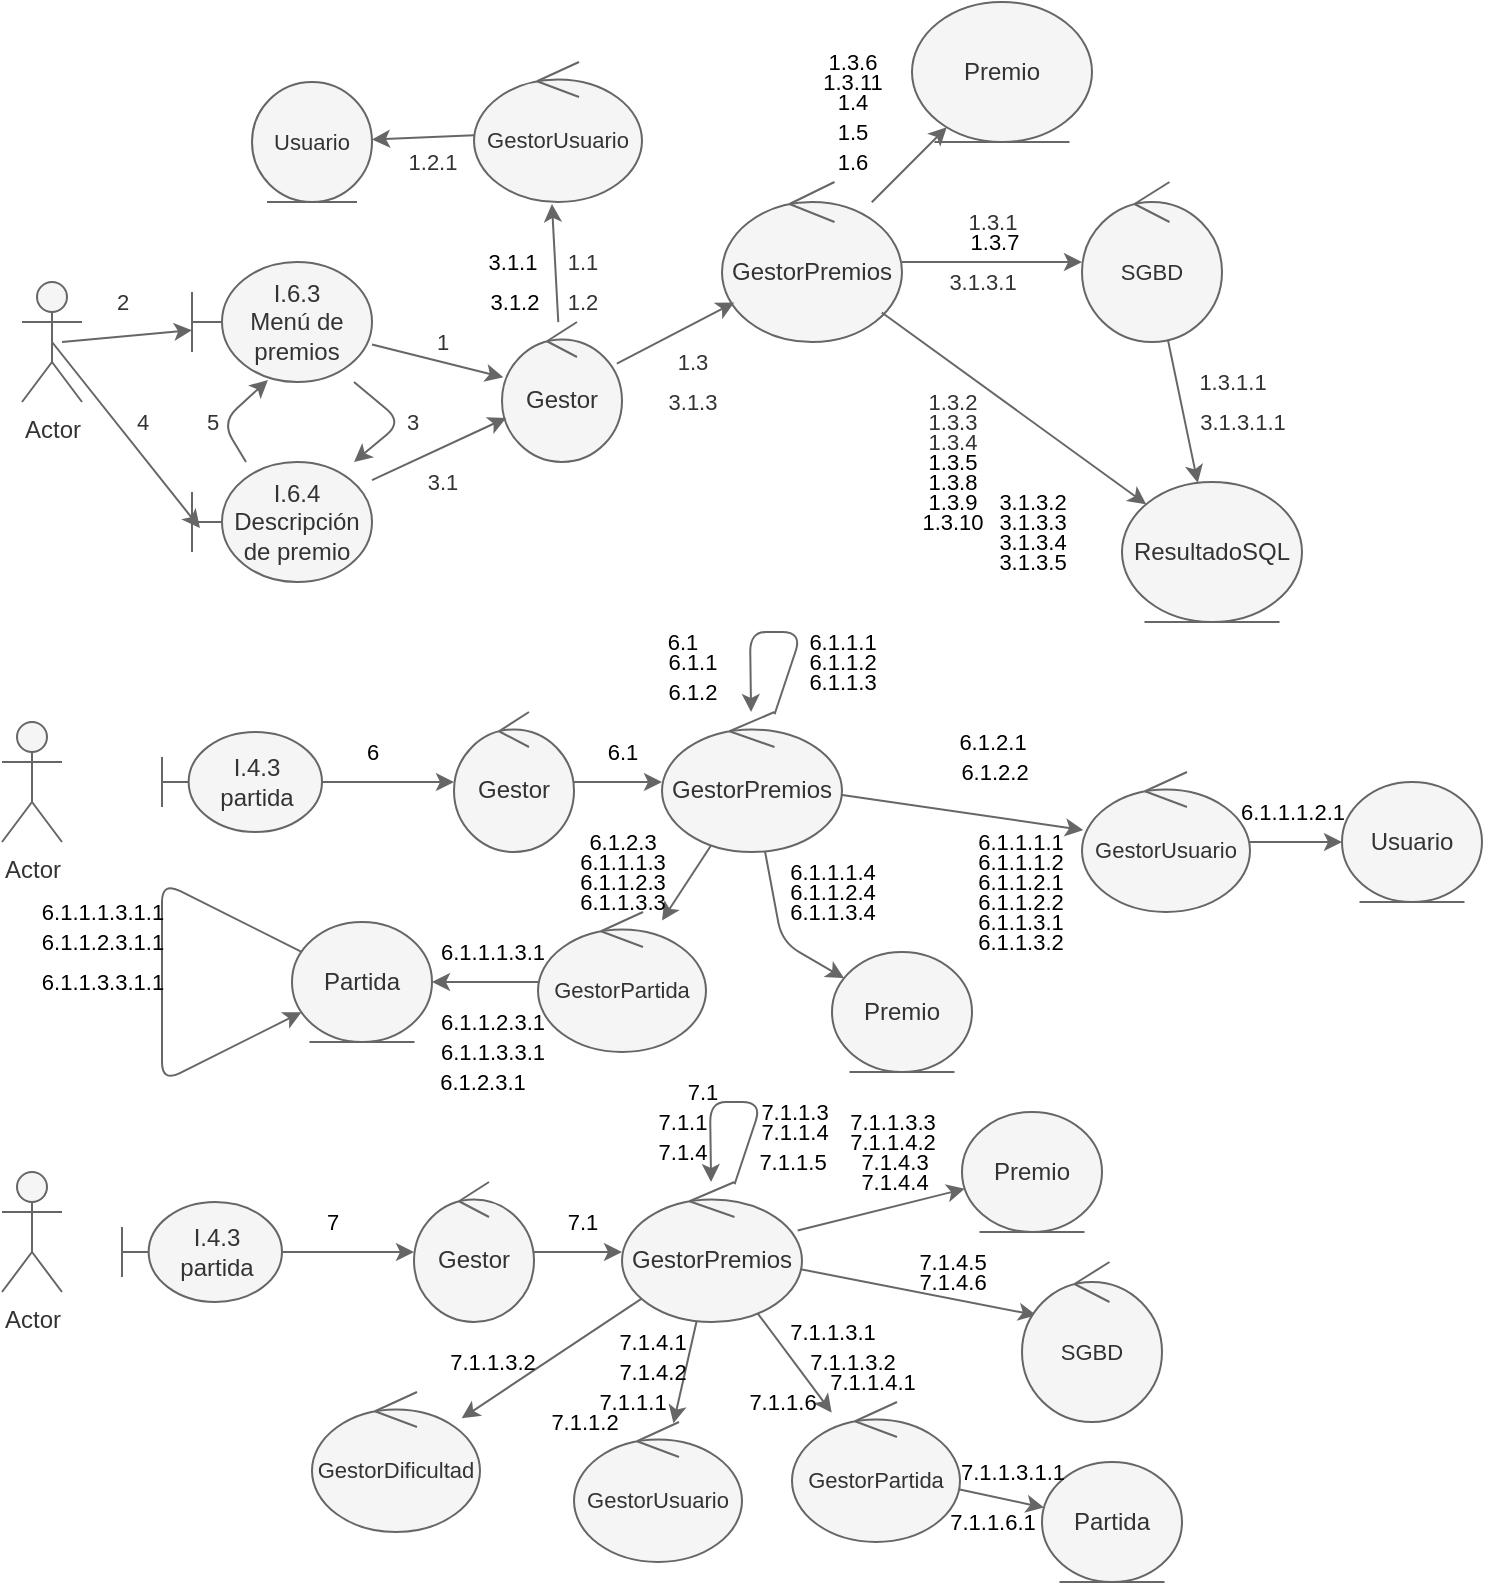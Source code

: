 <mxfile>
    <diagram id="s98oAX3t3QnvA7-sH4KN" name="Page-1">
        <mxGraphModel dx="414" dy="824" grid="1" gridSize="10" guides="1" tooltips="1" connect="1" arrows="1" fold="1" page="1" pageScale="1" pageWidth="850" pageHeight="1100" background="#FFFFFF" math="0" shadow="0">
            <root>
                <mxCell id="0"/>
                <mxCell id="1" parent="0"/>
                <mxCell id="4" value="I.6.3&lt;br&gt;Menú de premios" style="shape=umlBoundary;whiteSpace=wrap;html=1;fillColor=#f5f5f5;fontColor=#333333;strokeColor=#666666;" parent="1" vertex="1">
                    <mxGeometry x="125" y="150" width="90" height="60" as="geometry"/>
                </mxCell>
                <mxCell id="5" value="I.6.4&lt;br&gt;Descripción de premio" style="shape=umlBoundary;whiteSpace=wrap;html=1;fillColor=#f5f5f5;fontColor=#333333;strokeColor=#666666;" parent="1" vertex="1">
                    <mxGeometry x="125" y="250" width="90" height="60" as="geometry"/>
                </mxCell>
                <mxCell id="6" value="Gestor" style="ellipse;shape=umlControl;whiteSpace=wrap;html=1;fillColor=#f5f5f5;fontColor=#333333;strokeColor=#666666;" parent="1" vertex="1">
                    <mxGeometry x="280" y="180" width="60" height="70" as="geometry"/>
                </mxCell>
                <mxCell id="7" value="ResultadoSQL" style="ellipse;shape=umlEntity;whiteSpace=wrap;html=1;fillColor=#f5f5f5;fontColor=#333333;strokeColor=#666666;" parent="1" vertex="1">
                    <mxGeometry x="590" y="260" width="90" height="70" as="geometry"/>
                </mxCell>
                <mxCell id="8" value="GestorPremios" style="ellipse;shape=umlControl;whiteSpace=wrap;html=1;fillColor=#f5f5f5;fontColor=#333333;strokeColor=#666666;" parent="1" vertex="1">
                    <mxGeometry x="390" y="110" width="90" height="80" as="geometry"/>
                </mxCell>
                <mxCell id="9" value="" style="endArrow=classic;html=1;fillColor=#f5f5f5;strokeColor=#666666;" parent="1" source="4" target="6" edge="1">
                    <mxGeometry width="50" height="50" relative="1" as="geometry">
                        <mxPoint x="170" y="320" as="sourcePoint"/>
                        <mxPoint x="220" y="270" as="targetPoint"/>
                    </mxGeometry>
                </mxCell>
                <mxCell id="10" value="" style="endArrow=classic;html=1;rounded=1;labelBackgroundColor=default;fontFamily=Helvetica;fontSize=11;fontColor=default;strokeColor=#666666;fillColor=#f5f5f5;shape=connector;" parent="1" source="6" target="8" edge="1">
                    <mxGeometry width="50" height="50" relative="1" as="geometry">
                        <mxPoint x="350" y="320" as="sourcePoint"/>
                        <mxPoint x="400" y="270" as="targetPoint"/>
                    </mxGeometry>
                </mxCell>
                <mxCell id="11" value="SGBD" style="ellipse;shape=umlControl;whiteSpace=wrap;html=1;fontFamily=Helvetica;fontSize=11;fontColor=#333333;fillColor=#f5f5f5;strokeColor=#666666;" parent="1" vertex="1">
                    <mxGeometry x="570" y="110" width="70" height="80" as="geometry"/>
                </mxCell>
                <mxCell id="12" value="" style="endArrow=classic;html=1;rounded=1;labelBackgroundColor=default;fontFamily=Helvetica;fontSize=11;fontColor=#333333;strokeColor=#666666;fillColor=#f5f5f5;shape=connector;" parent="1" source="8" target="11" edge="1">
                    <mxGeometry width="50" height="50" relative="1" as="geometry">
                        <mxPoint x="480" y="300" as="sourcePoint"/>
                        <mxPoint x="530" y="250" as="targetPoint"/>
                    </mxGeometry>
                </mxCell>
                <mxCell id="13" value="" style="endArrow=classic;html=1;rounded=1;labelBackgroundColor=default;fontFamily=Helvetica;fontSize=11;fontColor=#333333;strokeColor=#666666;fillColor=#f5f5f5;shape=connector;" parent="1" source="11" target="7" edge="1">
                    <mxGeometry width="50" height="50" relative="1" as="geometry">
                        <mxPoint x="480" y="300" as="sourcePoint"/>
                        <mxPoint x="530" y="250" as="targetPoint"/>
                    </mxGeometry>
                </mxCell>
                <mxCell id="14" value="" style="endArrow=classic;html=1;rounded=1;labelBackgroundColor=default;fontFamily=Helvetica;fontSize=11;fontColor=#333333;strokeColor=#666666;fillColor=#f5f5f5;shape=connector;" parent="1" source="8" target="7" edge="1">
                    <mxGeometry width="50" height="50" relative="1" as="geometry">
                        <mxPoint x="480" y="300" as="sourcePoint"/>
                        <mxPoint x="530" y="250" as="targetPoint"/>
                    </mxGeometry>
                </mxCell>
                <mxCell id="15" value="" style="endArrow=classic;html=1;rounded=1;labelBackgroundColor=default;fontFamily=Helvetica;fontSize=11;fontColor=#333333;strokeColor=#666666;fillColor=#f5f5f5;shape=connector;" parent="1" source="4" target="5" edge="1">
                    <mxGeometry width="50" height="50" relative="1" as="geometry">
                        <mxPoint x="260" y="310" as="sourcePoint"/>
                        <mxPoint x="310" y="260" as="targetPoint"/>
                        <Array as="points">
                            <mxPoint x="230" y="230"/>
                        </Array>
                    </mxGeometry>
                </mxCell>
                <mxCell id="16" value="" style="endArrow=classic;html=1;rounded=1;labelBackgroundColor=default;fontFamily=Helvetica;fontSize=11;fontColor=#333333;strokeColor=#666666;fillColor=#f5f5f5;shape=connector;" parent="1" source="5" target="6" edge="1">
                    <mxGeometry width="50" height="50" relative="1" as="geometry">
                        <mxPoint x="240" y="360" as="sourcePoint"/>
                        <mxPoint x="290" y="310" as="targetPoint"/>
                    </mxGeometry>
                </mxCell>
                <mxCell id="17" value="" style="endArrow=classic;html=1;rounded=1;labelBackgroundColor=default;fontFamily=Helvetica;fontSize=11;fontColor=#333333;strokeColor=#666666;fillColor=#f5f5f5;shape=connector;" parent="1" target="4" edge="1">
                    <mxGeometry width="50" height="50" relative="1" as="geometry">
                        <mxPoint x="60" y="190" as="sourcePoint"/>
                        <mxPoint x="260" y="370" as="targetPoint"/>
                    </mxGeometry>
                </mxCell>
                <mxCell id="18" value="" style="endArrow=classic;html=1;rounded=1;labelBackgroundColor=default;fontFamily=Helvetica;fontSize=11;fontColor=#333333;strokeColor=#666666;fillColor=#f5f5f5;shape=connector;exitX=0.5;exitY=0.5;exitDx=0;exitDy=0;exitPerimeter=0;entryX=0.044;entryY=0.55;entryDx=0;entryDy=0;entryPerimeter=0;" parent="1" target="5" edge="1">
                    <mxGeometry width="50" height="50" relative="1" as="geometry">
                        <mxPoint x="55" y="190" as="sourcePoint"/>
                        <mxPoint x="220" y="400" as="targetPoint"/>
                    </mxGeometry>
                </mxCell>
                <mxCell id="19" value="" style="endArrow=classic;html=1;rounded=1;labelBackgroundColor=default;fontFamily=Helvetica;fontSize=11;fontColor=#333333;strokeColor=#666666;fillColor=#f5f5f5;shape=connector;entryX=0.422;entryY=0.983;entryDx=0;entryDy=0;entryPerimeter=0;" parent="1" source="5" target="4" edge="1">
                    <mxGeometry width="50" height="50" relative="1" as="geometry">
                        <mxPoint x="170" y="450" as="sourcePoint"/>
                        <mxPoint x="220" y="400" as="targetPoint"/>
                        <Array as="points">
                            <mxPoint x="140" y="230"/>
                        </Array>
                    </mxGeometry>
                </mxCell>
                <mxCell id="20" value="1" style="text;html=1;align=center;verticalAlign=middle;resizable=0;points=[];autosize=1;strokeColor=none;fillColor=none;fontSize=11;fontFamily=Helvetica;fontColor=#333333;" parent="1" vertex="1">
                    <mxGeometry x="240" y="180" width="20" height="20" as="geometry"/>
                </mxCell>
                <mxCell id="21" value="2" style="text;html=1;align=center;verticalAlign=middle;resizable=0;points=[];autosize=1;strokeColor=none;fillColor=none;fontSize=11;fontFamily=Helvetica;fontColor=#333333;" parent="1" vertex="1">
                    <mxGeometry x="80" y="160" width="20" height="20" as="geometry"/>
                </mxCell>
                <mxCell id="23" value="3" style="text;html=1;align=center;verticalAlign=middle;resizable=0;points=[];autosize=1;strokeColor=none;fillColor=none;fontSize=11;fontFamily=Helvetica;fontColor=#333333;" parent="1" vertex="1">
                    <mxGeometry x="225" y="220" width="20" height="20" as="geometry"/>
                </mxCell>
                <mxCell id="24" value="4" style="text;html=1;align=center;verticalAlign=middle;resizable=0;points=[];autosize=1;strokeColor=none;fillColor=none;fontSize=11;fontFamily=Helvetica;fontColor=#333333;" parent="1" vertex="1">
                    <mxGeometry x="90" y="220" width="20" height="20" as="geometry"/>
                </mxCell>
                <mxCell id="25" value="5" style="text;html=1;align=center;verticalAlign=middle;resizable=0;points=[];autosize=1;strokeColor=none;fillColor=none;fontSize=11;fontFamily=Helvetica;fontColor=#333333;" parent="1" vertex="1">
                    <mxGeometry x="125" y="220" width="20" height="20" as="geometry"/>
                </mxCell>
                <mxCell id="26" value="3.1" style="text;html=1;align=center;verticalAlign=middle;resizable=0;points=[];autosize=1;strokeColor=none;fillColor=none;fontSize=11;fontFamily=Helvetica;fontColor=#333333;" parent="1" vertex="1">
                    <mxGeometry x="235" y="250" width="30" height="20" as="geometry"/>
                </mxCell>
                <mxCell id="29" value="1.3" style="text;html=1;align=center;verticalAlign=middle;resizable=0;points=[];autosize=1;strokeColor=none;fillColor=none;fontSize=11;fontFamily=Helvetica;fontColor=#333333;" parent="1" vertex="1">
                    <mxGeometry x="360" y="190" width="30" height="20" as="geometry"/>
                </mxCell>
                <mxCell id="30" value="1.3.1" style="text;html=1;align=center;verticalAlign=middle;resizable=0;points=[];autosize=1;strokeColor=none;fillColor=none;fontSize=11;fontFamily=Helvetica;fontColor=#333333;" parent="1" vertex="1">
                    <mxGeometry x="505" y="120" width="40" height="20" as="geometry"/>
                </mxCell>
                <mxCell id="31" value="GestorUsuario" style="ellipse;shape=umlControl;whiteSpace=wrap;html=1;fontFamily=Helvetica;fontSize=11;fontColor=#333333;strokeColor=#666666;fillColor=#f5f5f5;" parent="1" vertex="1">
                    <mxGeometry x="266" y="50" width="84" height="70" as="geometry"/>
                </mxCell>
                <mxCell id="32" value="" style="endArrow=classic;html=1;rounded=1;labelBackgroundColor=default;fontFamily=Helvetica;fontSize=11;fontColor=#333333;strokeColor=#666666;fillColor=#f5f5f5;shape=connector;entryX=0.464;entryY=1.014;entryDx=0;entryDy=0;entryPerimeter=0;" parent="1" source="6" target="31" edge="1">
                    <mxGeometry width="50" height="50" relative="1" as="geometry">
                        <mxPoint x="210" y="410" as="sourcePoint"/>
                        <mxPoint x="260" y="360" as="targetPoint"/>
                    </mxGeometry>
                </mxCell>
                <mxCell id="33" value="1.1" style="text;html=1;align=center;verticalAlign=middle;resizable=0;points=[];autosize=1;strokeColor=none;fillColor=none;fontSize=11;fontFamily=Helvetica;fontColor=#333333;" parent="1" vertex="1">
                    <mxGeometry x="305" y="140" width="30" height="20" as="geometry"/>
                </mxCell>
                <mxCell id="34" value="Usuario" style="ellipse;shape=umlEntity;whiteSpace=wrap;html=1;fontFamily=Helvetica;fontSize=11;fontColor=#333333;strokeColor=#666666;fillColor=#f5f5f5;" parent="1" vertex="1">
                    <mxGeometry x="155" y="60" width="60" height="60" as="geometry"/>
                </mxCell>
                <mxCell id="35" value="" style="endArrow=classic;html=1;rounded=1;labelBackgroundColor=default;fontFamily=Helvetica;fontSize=11;fontColor=#333333;strokeColor=#666666;fillColor=#f5f5f5;shape=connector;" parent="1" source="31" target="34" edge="1">
                    <mxGeometry width="50" height="50" relative="1" as="geometry">
                        <mxPoint x="300" y="410" as="sourcePoint"/>
                        <mxPoint x="350" y="360" as="targetPoint"/>
                    </mxGeometry>
                </mxCell>
                <mxCell id="36" value="1.2.1" style="text;html=1;align=center;verticalAlign=middle;resizable=0;points=[];autosize=1;strokeColor=none;fillColor=none;fontSize=11;fontFamily=Helvetica;fontColor=#333333;" parent="1" vertex="1">
                    <mxGeometry x="225" y="90" width="40" height="20" as="geometry"/>
                </mxCell>
                <mxCell id="38" value="1.3.1.1" style="text;html=1;align=center;verticalAlign=middle;resizable=0;points=[];autosize=1;strokeColor=none;fillColor=none;fontSize=11;fontFamily=Helvetica;fontColor=#333333;" parent="1" vertex="1">
                    <mxGeometry x="620" y="200" width="50" height="20" as="geometry"/>
                </mxCell>
                <mxCell id="40" value="1.2" style="text;html=1;align=center;verticalAlign=middle;resizable=0;points=[];autosize=1;strokeColor=none;fillColor=none;fontSize=11;fontFamily=Helvetica;fontColor=#333333;" parent="1" vertex="1">
                    <mxGeometry x="305" y="160" width="30" height="20" as="geometry"/>
                </mxCell>
                <mxCell id="42" value="1.3.2" style="text;html=1;align=center;verticalAlign=middle;resizable=0;points=[];autosize=1;strokeColor=none;fillColor=none;fontSize=11;fontFamily=Helvetica;fontColor=#333333;" parent="1" vertex="1">
                    <mxGeometry x="485" y="210" width="40" height="20" as="geometry"/>
                </mxCell>
                <mxCell id="43" value="1.3.3" style="text;html=1;align=center;verticalAlign=middle;resizable=0;points=[];autosize=1;strokeColor=none;fillColor=none;fontSize=11;fontFamily=Helvetica;fontColor=#333333;" parent="1" vertex="1">
                    <mxGeometry x="485" y="220" width="40" height="20" as="geometry"/>
                </mxCell>
                <mxCell id="44" value="1.3.4" style="text;html=1;align=center;verticalAlign=middle;resizable=0;points=[];autosize=1;strokeColor=none;fillColor=none;fontSize=11;fontFamily=Helvetica;fontColor=#333333;" parent="1" vertex="1">
                    <mxGeometry x="485" y="230" width="40" height="20" as="geometry"/>
                </mxCell>
                <mxCell id="46" value="3.1.3" style="text;html=1;align=center;verticalAlign=middle;resizable=0;points=[];autosize=1;strokeColor=none;fillColor=none;fontSize=11;fontFamily=Helvetica;fontColor=#333333;" parent="1" vertex="1">
                    <mxGeometry x="355" y="210" width="40" height="20" as="geometry"/>
                </mxCell>
                <mxCell id="48" value="3.1.3.1" style="text;html=1;align=center;verticalAlign=middle;resizable=0;points=[];autosize=1;strokeColor=none;fillColor=none;fontSize=11;fontFamily=Helvetica;fontColor=#333333;" parent="1" vertex="1">
                    <mxGeometry x="495" y="150" width="50" height="20" as="geometry"/>
                </mxCell>
                <mxCell id="49" value="3.1.3.1.1" style="text;html=1;align=center;verticalAlign=middle;resizable=0;points=[];autosize=1;strokeColor=none;fillColor=none;fontSize=11;fontFamily=Helvetica;fontColor=#333333;" parent="1" vertex="1">
                    <mxGeometry x="620" y="220" width="60" height="20" as="geometry"/>
                </mxCell>
                <mxCell id="50" value="3.1.1" style="text;html=1;align=center;verticalAlign=middle;resizable=0;points=[];autosize=1;fontColor=#000000;fontSize=11;" parent="1" vertex="1">
                    <mxGeometry x="265" y="140" width="40" height="20" as="geometry"/>
                </mxCell>
                <mxCell id="51" value="3.1.2" style="text;html=1;align=center;verticalAlign=middle;resizable=0;points=[];autosize=1;fontColor=#000000;fontSize=11;" parent="1" vertex="1">
                    <mxGeometry x="266" y="160" width="40" height="20" as="geometry"/>
                </mxCell>
                <mxCell id="52" value="3.1.3.2" style="text;html=1;align=center;verticalAlign=middle;resizable=0;points=[];autosize=1;strokeColor=none;fillColor=none;fontSize=11;fontFamily=Helvetica;fontColor=#000000;" parent="1" vertex="1">
                    <mxGeometry x="520" y="260" width="50" height="20" as="geometry"/>
                </mxCell>
                <mxCell id="53" value="3.1.3.3" style="text;html=1;align=center;verticalAlign=middle;resizable=0;points=[];autosize=1;strokeColor=none;fillColor=none;fontSize=11;fontFamily=Helvetica;fontColor=#000000;" parent="1" vertex="1">
                    <mxGeometry x="520" y="270" width="50" height="20" as="geometry"/>
                </mxCell>
                <mxCell id="54" value="3.1.3.5" style="text;html=1;align=center;verticalAlign=middle;resizable=0;points=[];autosize=1;strokeColor=none;fillColor=none;fontSize=11;fontFamily=Helvetica;fontColor=#000000;" parent="1" vertex="1">
                    <mxGeometry x="520" y="290" width="50" height="20" as="geometry"/>
                </mxCell>
                <mxCell id="55" value="3.1.3.4" style="text;html=1;align=center;verticalAlign=middle;resizable=0;points=[];autosize=1;strokeColor=none;fillColor=none;fontSize=11;fontFamily=Helvetica;fontColor=#000000;" parent="1" vertex="1">
                    <mxGeometry x="520" y="280" width="50" height="20" as="geometry"/>
                </mxCell>
                <mxCell id="56" value="Actor" style="shape=umlActor;verticalLabelPosition=bottom;verticalAlign=top;html=1;outlineConnect=0;fillColor=#f5f5f5;fontColor=#333333;strokeColor=#666666;" parent="1" vertex="1">
                    <mxGeometry x="40" y="160" width="30" height="60" as="geometry"/>
                </mxCell>
                <mxCell id="62" style="edgeStyle=none;shape=connector;rounded=1;html=1;labelBackgroundColor=default;fontFamily=Helvetica;fontSize=11;fontColor=#000000;endArrow=classic;strokeColor=#666666;fillColor=#f5f5f5;" parent="1" source="58" target="61" edge="1">
                    <mxGeometry relative="1" as="geometry"/>
                </mxCell>
                <mxCell id="64" style="edgeStyle=none;shape=connector;rounded=1;html=1;labelBackgroundColor=default;fontFamily=Helvetica;fontSize=11;fontColor=#000000;endArrow=classic;strokeColor=#666666;fillColor=#f5f5f5;" parent="1" source="61" target="66" edge="1">
                    <mxGeometry relative="1" as="geometry"/>
                </mxCell>
                <mxCell id="67" style="edgeStyle=none;shape=connector;rounded=1;html=1;labelBackgroundColor=default;fontFamily=Helvetica;fontSize=11;fontColor=#000000;endArrow=classic;strokeColor=#666666;fillColor=#f5f5f5;" parent="1" source="66" target="63" edge="1">
                    <mxGeometry relative="1" as="geometry">
                        <mxPoint x="486.543" y="339.962" as="sourcePoint"/>
                    </mxGeometry>
                </mxCell>
                <mxCell id="69" style="edgeStyle=none;shape=connector;rounded=1;html=1;labelBackgroundColor=default;fontFamily=Helvetica;fontSize=11;fontColor=#000000;endArrow=classic;strokeColor=#666666;fillColor=#f5f5f5;" parent="1" source="66" target="66" edge="1">
                    <mxGeometry relative="1" as="geometry">
                        <Array as="points">
                            <mxPoint x="430" y="335"/>
                            <mxPoint x="404" y="335"/>
                        </Array>
                    </mxGeometry>
                </mxCell>
                <mxCell id="127" style="edgeStyle=none;shape=connector;rounded=1;html=1;labelBackgroundColor=default;fontFamily=Helvetica;fontSize=11;fontColor=#000000;endArrow=classic;strokeColor=#666666;fillColor=#f5f5f5;" parent="1" source="63" target="126" edge="1">
                    <mxGeometry relative="1" as="geometry"/>
                </mxCell>
                <mxCell id="130" style="edgeStyle=none;shape=connector;rounded=1;html=1;labelBackgroundColor=default;fontFamily=Helvetica;fontSize=11;fontColor=#000000;endArrow=classic;strokeColor=#666666;fillColor=#f5f5f5;" parent="1" source="66" target="129" edge="1">
                    <mxGeometry relative="1" as="geometry"/>
                </mxCell>
                <mxCell id="132" style="edgeStyle=none;shape=connector;rounded=1;html=1;labelBackgroundColor=default;fontFamily=Helvetica;fontSize=11;fontColor=#000000;endArrow=classic;strokeColor=#666666;fillColor=#f5f5f5;" parent="1" source="129" target="131" edge="1">
                    <mxGeometry relative="1" as="geometry"/>
                </mxCell>
                <mxCell id="135" style="edgeStyle=none;shape=connector;rounded=1;html=1;labelBackgroundColor=default;fontFamily=Helvetica;fontSize=11;fontColor=#000000;endArrow=classic;strokeColor=#666666;fillColor=#f5f5f5;" parent="1" source="131" target="131" edge="1">
                    <mxGeometry relative="1" as="geometry">
                        <Array as="points">
                            <mxPoint x="110" y="560"/>
                        </Array>
                    </mxGeometry>
                </mxCell>
                <mxCell id="166" style="edgeStyle=none;shape=connector;rounded=1;html=1;labelBackgroundColor=default;fontFamily=Helvetica;fontSize=11;fontColor=#000000;endArrow=classic;strokeColor=#666666;fillColor=#f5f5f5;" parent="1" source="66" target="165" edge="1">
                    <mxGeometry relative="1" as="geometry">
                        <Array as="points">
                            <mxPoint x="420" y="490"/>
                        </Array>
                    </mxGeometry>
                </mxCell>
                <mxCell id="174" style="edgeStyle=none;html=1;fillColor=#f5f5f5;strokeColor=#666666;" parent="1" source="8" target="173" edge="1">
                    <mxGeometry relative="1" as="geometry"/>
                </mxCell>
                <mxCell id="57" value="Actor" style="shape=umlActor;verticalLabelPosition=bottom;verticalAlign=top;html=1;outlineConnect=0;fillColor=#f5f5f5;fontColor=#333333;strokeColor=#666666;" parent="1" vertex="1">
                    <mxGeometry x="30" y="380" width="30" height="60" as="geometry"/>
                </mxCell>
                <mxCell id="58" value="I.4.3&lt;br&gt;partida" style="shape=umlBoundary;whiteSpace=wrap;html=1;fillColor=#f5f5f5;fontColor=#333333;strokeColor=#666666;" parent="1" vertex="1">
                    <mxGeometry x="110" y="385" width="80" height="50" as="geometry"/>
                </mxCell>
                <mxCell id="60" value="&lt;font color=&quot;#000000&quot;&gt;6&lt;/font&gt;" style="text;html=1;align=center;verticalAlign=middle;resizable=0;points=[];autosize=1;strokeColor=none;fillColor=none;fontSize=11;fontFamily=Helvetica;fontColor=default;" parent="1" vertex="1">
                    <mxGeometry x="205" y="385" width="20" height="20" as="geometry"/>
                </mxCell>
                <mxCell id="61" value="Gestor" style="ellipse;shape=umlControl;whiteSpace=wrap;html=1;fillColor=#f5f5f5;fontColor=#333333;strokeColor=#666666;" parent="1" vertex="1">
                    <mxGeometry x="256" y="375" width="60" height="70" as="geometry"/>
                </mxCell>
                <mxCell id="63" value="GestorUsuario" style="ellipse;shape=umlControl;whiteSpace=wrap;html=1;fontFamily=Helvetica;fontSize=11;fontColor=#333333;strokeColor=#666666;fillColor=#f5f5f5;" parent="1" vertex="1">
                    <mxGeometry x="570" y="405" width="84" height="70" as="geometry"/>
                </mxCell>
                <mxCell id="65" value="6.1" style="text;html=1;align=center;verticalAlign=middle;resizable=0;points=[];autosize=1;strokeColor=none;fillColor=none;fontSize=11;fontFamily=Helvetica;fontColor=#000000;" parent="1" vertex="1">
                    <mxGeometry x="325" y="385" width="30" height="20" as="geometry"/>
                </mxCell>
                <mxCell id="66" value="GestorPremios" style="ellipse;shape=umlControl;whiteSpace=wrap;html=1;fillColor=#f5f5f5;fontColor=#333333;strokeColor=#666666;" parent="1" vertex="1">
                    <mxGeometry x="360" y="375" width="90" height="70" as="geometry"/>
                </mxCell>
                <mxCell id="70" value="6.1" style="text;html=1;align=center;verticalAlign=middle;resizable=0;points=[];autosize=1;strokeColor=none;fillColor=none;fontSize=11;fontFamily=Helvetica;fontColor=#000000;" parent="1" vertex="1">
                    <mxGeometry x="355" y="330" width="30" height="20" as="geometry"/>
                </mxCell>
                <mxCell id="71" value="6.1.1" style="text;html=1;align=center;verticalAlign=middle;resizable=0;points=[];autosize=1;strokeColor=none;fillColor=none;fontSize=11;fontFamily=Helvetica;fontColor=#000000;" parent="1" vertex="1">
                    <mxGeometry x="355" y="340" width="40" height="20" as="geometry"/>
                </mxCell>
                <mxCell id="73" value="6.1.2" style="text;html=1;align=center;verticalAlign=middle;resizable=0;points=[];autosize=1;strokeColor=none;fillColor=none;fontSize=11;fontFamily=Helvetica;fontColor=#000000;" parent="1" vertex="1">
                    <mxGeometry x="355" y="355" width="40" height="20" as="geometry"/>
                </mxCell>
                <mxCell id="119" style="edgeStyle=none;shape=connector;rounded=1;html=1;labelBackgroundColor=default;fontFamily=Helvetica;fontSize=11;fontColor=#000000;endArrow=classic;strokeColor=#666666;fillColor=#f5f5f5;" parent="1" source="89" target="118" edge="1">
                    <mxGeometry relative="1" as="geometry"/>
                </mxCell>
                <mxCell id="124" style="edgeStyle=none;shape=connector;rounded=1;html=1;labelBackgroundColor=default;fontFamily=Helvetica;fontSize=11;fontColor=#000000;endArrow=classic;strokeColor=#666666;fillColor=#f5f5f5;" parent="1" source="118" target="123" edge="1">
                    <mxGeometry relative="1" as="geometry"/>
                </mxCell>
                <mxCell id="156" style="edgeStyle=none;shape=connector;rounded=1;html=1;labelBackgroundColor=default;fontFamily=Helvetica;fontSize=11;fontColor=#000000;endArrow=classic;strokeColor=#666666;fillColor=#f5f5f5;" parent="1" source="89" target="155" edge="1">
                    <mxGeometry relative="1" as="geometry"/>
                </mxCell>
                <mxCell id="187" style="edgeStyle=none;html=1;fontSize=11;fontColor=#000000;fillColor=#f5f5f5;strokeColor=#666666;" edge="1" parent="1" source="89" target="186">
                    <mxGeometry relative="1" as="geometry"/>
                </mxCell>
                <mxCell id="77" value="Actor" style="shape=umlActor;verticalLabelPosition=bottom;verticalAlign=top;html=1;outlineConnect=0;fillColor=#f5f5f5;fontColor=#333333;strokeColor=#666666;" parent="1" vertex="1">
                    <mxGeometry x="30" y="605" width="30" height="60" as="geometry"/>
                </mxCell>
                <mxCell id="79" style="edgeStyle=none;shape=connector;rounded=1;html=1;labelBackgroundColor=default;fontFamily=Helvetica;fontSize=11;fontColor=#000000;endArrow=classic;strokeColor=#666666;fillColor=#f5f5f5;" parent="1" source="84" target="86" edge="1">
                    <mxGeometry relative="1" as="geometry"/>
                </mxCell>
                <mxCell id="80" style="edgeStyle=none;shape=connector;rounded=1;html=1;labelBackgroundColor=default;fontFamily=Helvetica;fontSize=11;fontColor=#000000;endArrow=classic;strokeColor=#666666;fillColor=#f5f5f5;" parent="1" source="86" target="89" edge="1">
                    <mxGeometry relative="1" as="geometry"/>
                </mxCell>
                <mxCell id="81" style="edgeStyle=none;shape=connector;rounded=1;html=1;labelBackgroundColor=default;fontFamily=Helvetica;fontSize=11;fontColor=#000000;endArrow=classic;strokeColor=#666666;fillColor=#f5f5f5;" parent="1" source="89" target="87" edge="1">
                    <mxGeometry relative="1" as="geometry"/>
                </mxCell>
                <mxCell id="82" style="edgeStyle=none;shape=connector;rounded=1;html=1;labelBackgroundColor=default;fontFamily=Helvetica;fontSize=11;fontColor=#000000;endArrow=classic;strokeColor=#666666;fillColor=#f5f5f5;" parent="1" source="89" target="89" edge="1">
                    <mxGeometry relative="1" as="geometry">
                        <Array as="points">
                            <mxPoint x="410" y="570"/>
                            <mxPoint x="384" y="570"/>
                        </Array>
                    </mxGeometry>
                </mxCell>
                <mxCell id="83" style="edgeStyle=none;shape=connector;rounded=1;html=1;entryX=0.103;entryY=0.333;entryDx=0;entryDy=0;entryPerimeter=0;labelBackgroundColor=default;fontFamily=Helvetica;fontSize=11;fontColor=#000000;endArrow=classic;strokeColor=#666666;fillColor=#f5f5f5;" parent="1" source="89" target="95" edge="1">
                    <mxGeometry relative="1" as="geometry"/>
                </mxCell>
                <mxCell id="84" value="I.4.3&lt;br&gt;partida" style="shape=umlBoundary;whiteSpace=wrap;html=1;fillColor=#f5f5f5;fontColor=#333333;strokeColor=#666666;" parent="1" vertex="1">
                    <mxGeometry x="90" y="620" width="80" height="50" as="geometry"/>
                </mxCell>
                <mxCell id="85" value="&lt;font color=&quot;#000000&quot;&gt;7&lt;/font&gt;" style="text;html=1;align=center;verticalAlign=middle;resizable=0;points=[];autosize=1;strokeColor=none;fillColor=none;fontSize=11;fontFamily=Helvetica;fontColor=default;" parent="1" vertex="1">
                    <mxGeometry x="185" y="620" width="20" height="20" as="geometry"/>
                </mxCell>
                <mxCell id="86" value="Gestor" style="ellipse;shape=umlControl;whiteSpace=wrap;html=1;fillColor=#f5f5f5;fontColor=#333333;strokeColor=#666666;" parent="1" vertex="1">
                    <mxGeometry x="236" y="610" width="60" height="70" as="geometry"/>
                </mxCell>
                <mxCell id="87" value="GestorUsuario" style="ellipse;shape=umlControl;whiteSpace=wrap;html=1;fontFamily=Helvetica;fontSize=11;fontColor=#333333;strokeColor=#666666;fillColor=#f5f5f5;" parent="1" vertex="1">
                    <mxGeometry x="316" y="730" width="84" height="70" as="geometry"/>
                </mxCell>
                <mxCell id="88" value="7.1" style="text;html=1;align=center;verticalAlign=middle;resizable=0;points=[];autosize=1;strokeColor=none;fillColor=none;fontSize=11;fontFamily=Helvetica;fontColor=#000000;" parent="1" vertex="1">
                    <mxGeometry x="305" y="620" width="30" height="20" as="geometry"/>
                </mxCell>
                <mxCell id="89" value="GestorPremios" style="ellipse;shape=umlControl;whiteSpace=wrap;html=1;fillColor=#f5f5f5;fontColor=#333333;strokeColor=#666666;" parent="1" vertex="1">
                    <mxGeometry x="340" y="610" width="90" height="70" as="geometry"/>
                </mxCell>
                <mxCell id="90" value="7.1.4.1" style="text;html=1;align=center;verticalAlign=middle;resizable=0;points=[];autosize=1;strokeColor=none;fillColor=none;fontSize=11;fontFamily=Helvetica;fontColor=#000000;" parent="1" vertex="1">
                    <mxGeometry x="330" y="680" width="50" height="20" as="geometry"/>
                </mxCell>
                <mxCell id="91" value="7.1" style="text;html=1;align=center;verticalAlign=middle;resizable=0;points=[];autosize=1;strokeColor=none;fillColor=none;fontSize=11;fontFamily=Helvetica;fontColor=#000000;" parent="1" vertex="1">
                    <mxGeometry x="365" y="555" width="30" height="20" as="geometry"/>
                </mxCell>
                <mxCell id="92" value="7.1.1" style="text;html=1;align=center;verticalAlign=middle;resizable=0;points=[];autosize=1;strokeColor=none;fillColor=none;fontSize=11;fontFamily=Helvetica;fontColor=#000000;" parent="1" vertex="1">
                    <mxGeometry x="350" y="570" width="40" height="20" as="geometry"/>
                </mxCell>
                <mxCell id="93" value="7.1.4.2" style="text;html=1;align=center;verticalAlign=middle;resizable=0;points=[];autosize=1;strokeColor=none;fillColor=none;fontSize=11;fontFamily=Helvetica;fontColor=#000000;" parent="1" vertex="1">
                    <mxGeometry x="330" y="695" width="50" height="20" as="geometry"/>
                </mxCell>
                <mxCell id="94" value="7.1.4" style="text;html=1;align=center;verticalAlign=middle;resizable=0;points=[];autosize=1;strokeColor=none;fillColor=none;fontSize=11;fontFamily=Helvetica;fontColor=#000000;" parent="1" vertex="1">
                    <mxGeometry x="350" y="585" width="40" height="20" as="geometry"/>
                </mxCell>
                <mxCell id="95" value="SGBD" style="ellipse;shape=umlControl;whiteSpace=wrap;html=1;fontFamily=Helvetica;fontSize=11;fontColor=#333333;fillColor=#f5f5f5;strokeColor=#666666;" parent="1" vertex="1">
                    <mxGeometry x="540" y="650" width="70" height="80" as="geometry"/>
                </mxCell>
                <mxCell id="96" value="7.1.4.5" style="text;html=1;align=center;verticalAlign=middle;resizable=0;points=[];autosize=1;strokeColor=none;fillColor=none;fontSize=11;fontFamily=Helvetica;fontColor=#000000;" parent="1" vertex="1">
                    <mxGeometry x="480" y="640" width="50" height="20" as="geometry"/>
                </mxCell>
                <mxCell id="97" value="7.1.1.3" style="text;html=1;align=center;verticalAlign=middle;resizable=0;points=[];autosize=1;strokeColor=none;fillColor=none;fontSize=11;fontFamily=Helvetica;fontColor=#000000;" parent="1" vertex="1">
                    <mxGeometry x="401" y="565" width="50" height="20" as="geometry"/>
                </mxCell>
                <mxCell id="99" value="7.1.1.4" style="text;html=1;align=center;verticalAlign=middle;resizable=0;points=[];autosize=1;strokeColor=none;fillColor=none;fontSize=11;fontFamily=Helvetica;fontColor=#000000;" parent="1" vertex="1">
                    <mxGeometry x="401" y="575" width="50" height="20" as="geometry"/>
                </mxCell>
                <mxCell id="100" value="6.1.1.1" style="text;html=1;align=center;verticalAlign=middle;resizable=0;points=[];autosize=1;strokeColor=none;fillColor=none;fontSize=11;fontFamily=Helvetica;fontColor=#000000;" parent="1" vertex="1">
                    <mxGeometry x="425" y="330" width="50" height="20" as="geometry"/>
                </mxCell>
                <mxCell id="101" value="6.1.1.2" style="text;html=1;align=center;verticalAlign=middle;resizable=0;points=[];autosize=1;strokeColor=none;fillColor=none;fontSize=11;fontFamily=Helvetica;fontColor=#000000;" parent="1" vertex="1">
                    <mxGeometry x="425" y="340" width="50" height="20" as="geometry"/>
                </mxCell>
                <mxCell id="102" value="6.1.1.3" style="text;html=1;align=center;verticalAlign=middle;resizable=0;points=[];autosize=1;strokeColor=none;fillColor=none;fontSize=11;fontFamily=Helvetica;fontColor=#000000;" parent="1" vertex="1">
                    <mxGeometry x="425" y="350" width="50" height="20" as="geometry"/>
                </mxCell>
                <mxCell id="106" value="6.1.1.1.1" style="text;html=1;align=center;verticalAlign=middle;resizable=0;points=[];autosize=1;strokeColor=none;fillColor=none;fontSize=11;fontFamily=Helvetica;fontColor=#000000;" parent="1" vertex="1">
                    <mxGeometry x="509" y="430" width="60" height="20" as="geometry"/>
                </mxCell>
                <mxCell id="107" value="6.1.1.1.2" style="text;html=1;align=center;verticalAlign=middle;resizable=0;points=[];autosize=1;strokeColor=none;fillColor=none;fontSize=11;fontFamily=Helvetica;fontColor=#000000;" parent="1" vertex="1">
                    <mxGeometry x="509" y="440" width="60" height="20" as="geometry"/>
                </mxCell>
                <mxCell id="108" value="6.1.1.2.1" style="text;html=1;align=center;verticalAlign=middle;resizable=0;points=[];autosize=1;strokeColor=none;fillColor=none;fontSize=11;fontFamily=Helvetica;fontColor=#000000;" parent="1" vertex="1">
                    <mxGeometry x="509" y="450" width="60" height="20" as="geometry"/>
                </mxCell>
                <mxCell id="109" value="6.1.1.2.2" style="text;html=1;align=center;verticalAlign=middle;resizable=0;points=[];autosize=1;strokeColor=none;fillColor=none;fontSize=11;fontFamily=Helvetica;fontColor=#000000;" parent="1" vertex="1">
                    <mxGeometry x="509" y="460" width="60" height="20" as="geometry"/>
                </mxCell>
                <mxCell id="110" value="6.1.1.3.1" style="text;html=1;align=center;verticalAlign=middle;resizable=0;points=[];autosize=1;strokeColor=none;fillColor=none;fontSize=11;fontFamily=Helvetica;fontColor=#000000;" parent="1" vertex="1">
                    <mxGeometry x="509" y="470" width="60" height="20" as="geometry"/>
                </mxCell>
                <mxCell id="111" value="6.1.1.3.2" style="text;html=1;align=center;verticalAlign=middle;resizable=0;points=[];autosize=1;strokeColor=none;fillColor=none;fontSize=11;fontFamily=Helvetica;fontColor=#000000;" parent="1" vertex="1">
                    <mxGeometry x="509" y="480" width="60" height="20" as="geometry"/>
                </mxCell>
                <mxCell id="118" value="GestorPartida" style="ellipse;shape=umlControl;whiteSpace=wrap;html=1;fontFamily=Helvetica;fontSize=11;fontColor=#333333;strokeColor=#666666;fillColor=#f5f5f5;" parent="1" vertex="1">
                    <mxGeometry x="425" y="720" width="84" height="70" as="geometry"/>
                </mxCell>
                <mxCell id="120" value="7.1.1.3.1" style="text;html=1;align=center;verticalAlign=middle;resizable=0;points=[];autosize=1;strokeColor=none;fillColor=none;fontSize=11;fontFamily=Helvetica;fontColor=#000000;" parent="1" vertex="1">
                    <mxGeometry x="415" y="675" width="60" height="20" as="geometry"/>
                </mxCell>
                <mxCell id="122" value="7.1.1.3.2" style="text;html=1;align=center;verticalAlign=middle;resizable=0;points=[];autosize=1;strokeColor=none;fillColor=none;fontSize=11;fontFamily=Helvetica;fontColor=#000000;" parent="1" vertex="1">
                    <mxGeometry x="425" y="690" width="60" height="20" as="geometry"/>
                </mxCell>
                <mxCell id="123" value="Partida" style="ellipse;shape=umlEntity;whiteSpace=wrap;html=1;fillColor=#f5f5f5;fontColor=#333333;strokeColor=#666666;" parent="1" vertex="1">
                    <mxGeometry x="550" y="750" width="70" height="60" as="geometry"/>
                </mxCell>
                <mxCell id="125" value="7.1.1.3.1.1" style="text;html=1;align=center;verticalAlign=middle;resizable=0;points=[];autosize=1;strokeColor=none;fillColor=none;fontSize=11;fontFamily=Helvetica;fontColor=#000000;" parent="1" vertex="1">
                    <mxGeometry x="500" y="745" width="70" height="20" as="geometry"/>
                </mxCell>
                <mxCell id="126" value="Usuario" style="ellipse;shape=umlEntity;whiteSpace=wrap;html=1;fillColor=#f5f5f5;fontColor=#333333;strokeColor=#666666;" parent="1" vertex="1">
                    <mxGeometry x="700" y="410" width="70" height="60" as="geometry"/>
                </mxCell>
                <mxCell id="128" value="6.1.1.1.2.1" style="text;html=1;align=center;verticalAlign=middle;resizable=0;points=[];autosize=1;strokeColor=none;fillColor=none;fontSize=11;fontFamily=Helvetica;fontColor=#000000;" parent="1" vertex="1">
                    <mxGeometry x="640" y="415" width="70" height="20" as="geometry"/>
                </mxCell>
                <mxCell id="129" value="GestorPartida" style="ellipse;shape=umlControl;whiteSpace=wrap;html=1;fontFamily=Helvetica;fontSize=11;fontColor=#333333;strokeColor=#666666;fillColor=#f5f5f5;" parent="1" vertex="1">
                    <mxGeometry x="298" y="475" width="84" height="70" as="geometry"/>
                </mxCell>
                <mxCell id="131" value="Partida" style="ellipse;shape=umlEntity;whiteSpace=wrap;html=1;fillColor=#f5f5f5;fontColor=#333333;strokeColor=#666666;" parent="1" vertex="1">
                    <mxGeometry x="175" y="480" width="70" height="60" as="geometry"/>
                </mxCell>
                <mxCell id="133" value="6.1.1.1.3" style="text;html=1;align=center;verticalAlign=middle;resizable=0;points=[];autosize=1;strokeColor=none;fillColor=none;fontSize=11;fontFamily=Helvetica;fontColor=#000000;" parent="1" vertex="1">
                    <mxGeometry x="310" y="440" width="60" height="20" as="geometry"/>
                </mxCell>
                <mxCell id="134" value="6.1.1.1.3.1" style="text;html=1;align=center;verticalAlign=middle;resizable=0;points=[];autosize=1;strokeColor=none;fillColor=none;fontSize=11;fontFamily=Helvetica;fontColor=#000000;" parent="1" vertex="1">
                    <mxGeometry x="240" y="485" width="70" height="20" as="geometry"/>
                </mxCell>
                <mxCell id="136" value="6.1.1.1.3.1.1" style="text;html=1;align=center;verticalAlign=middle;resizable=0;points=[];autosize=1;strokeColor=none;fillColor=none;fontSize=11;fontFamily=Helvetica;fontColor=#000000;" parent="1" vertex="1">
                    <mxGeometry x="40" y="465" width="80" height="20" as="geometry"/>
                </mxCell>
                <mxCell id="137" value="7.1.1.5" style="text;html=1;align=center;verticalAlign=middle;resizable=0;points=[];autosize=1;strokeColor=none;fillColor=none;fontSize=11;fontFamily=Helvetica;fontColor=#000000;" parent="1" vertex="1">
                    <mxGeometry x="400" y="590" width="50" height="20" as="geometry"/>
                </mxCell>
                <mxCell id="138" value="6.1.1.3.3" style="text;html=1;align=center;verticalAlign=middle;resizable=0;points=[];autosize=1;strokeColor=none;fillColor=none;fontSize=11;fontFamily=Helvetica;fontColor=#000000;" parent="1" vertex="1">
                    <mxGeometry x="310" y="460" width="60" height="20" as="geometry"/>
                </mxCell>
                <mxCell id="139" value="6.1.1.2.3" style="text;html=1;align=center;verticalAlign=middle;resizable=0;points=[];autosize=1;strokeColor=none;fillColor=none;fontSize=11;fontFamily=Helvetica;fontColor=#000000;" parent="1" vertex="1">
                    <mxGeometry x="310" y="450" width="60" height="20" as="geometry"/>
                </mxCell>
                <mxCell id="140" value="6.1.1.2.3.1" style="text;html=1;align=center;verticalAlign=middle;resizable=0;points=[];autosize=1;strokeColor=none;fillColor=none;fontSize=11;fontFamily=Helvetica;fontColor=#000000;" parent="1" vertex="1">
                    <mxGeometry x="240" y="520" width="70" height="20" as="geometry"/>
                </mxCell>
                <mxCell id="141" value="6.1.1.3.3.1" style="text;html=1;align=center;verticalAlign=middle;resizable=0;points=[];autosize=1;strokeColor=none;fillColor=none;fontSize=11;fontFamily=Helvetica;fontColor=#000000;" parent="1" vertex="1">
                    <mxGeometry x="240" y="535" width="70" height="20" as="geometry"/>
                </mxCell>
                <mxCell id="142" value="6.1.1.2.3.1.1" style="text;html=1;align=center;verticalAlign=middle;resizable=0;points=[];autosize=1;strokeColor=none;fillColor=none;fontSize=11;fontFamily=Helvetica;fontColor=#000000;" parent="1" vertex="1">
                    <mxGeometry x="40" y="480" width="80" height="20" as="geometry"/>
                </mxCell>
                <mxCell id="143" value="6.1.1.3.3.1.1" style="text;html=1;align=center;verticalAlign=middle;resizable=0;points=[];autosize=1;strokeColor=none;fillColor=none;fontSize=11;fontFamily=Helvetica;fontColor=#000000;" parent="1" vertex="1">
                    <mxGeometry x="40" y="500" width="80" height="20" as="geometry"/>
                </mxCell>
                <mxCell id="149" value="6.1.2.1" style="text;html=1;align=center;verticalAlign=middle;resizable=0;points=[];autosize=1;strokeColor=none;fillColor=none;fontSize=11;fontFamily=Helvetica;fontColor=#000000;" parent="1" vertex="1">
                    <mxGeometry x="500" y="380" width="50" height="20" as="geometry"/>
                </mxCell>
                <mxCell id="150" value="6.1.2.2" style="text;html=1;align=center;verticalAlign=middle;resizable=0;points=[];autosize=1;strokeColor=none;fillColor=none;fontSize=11;fontFamily=Helvetica;fontColor=#000000;" parent="1" vertex="1">
                    <mxGeometry x="501" y="395" width="50" height="20" as="geometry"/>
                </mxCell>
                <mxCell id="151" value="6.1.2.3" style="text;html=1;align=center;verticalAlign=middle;resizable=0;points=[];autosize=1;strokeColor=none;fillColor=none;fontSize=11;fontFamily=Helvetica;fontColor=#000000;" parent="1" vertex="1">
                    <mxGeometry x="315" y="430" width="50" height="20" as="geometry"/>
                </mxCell>
                <mxCell id="152" value="6.1.2.3.1" style="text;html=1;align=center;verticalAlign=middle;resizable=0;points=[];autosize=1;strokeColor=none;fillColor=none;fontSize=11;fontFamily=Helvetica;fontColor=#000000;" parent="1" vertex="1">
                    <mxGeometry x="240" y="550" width="60" height="20" as="geometry"/>
                </mxCell>
                <mxCell id="154" value="7.1.4.6" style="text;html=1;align=center;verticalAlign=middle;resizable=0;points=[];autosize=1;strokeColor=none;fillColor=none;fontSize=11;fontFamily=Helvetica;fontColor=#000000;" parent="1" vertex="1">
                    <mxGeometry x="480" y="650" width="50" height="20" as="geometry"/>
                </mxCell>
                <mxCell id="155" value="Premio" style="ellipse;shape=umlEntity;whiteSpace=wrap;html=1;fillColor=#f5f5f5;fontColor=#333333;strokeColor=#666666;" parent="1" vertex="1">
                    <mxGeometry x="510" y="575" width="70" height="60" as="geometry"/>
                </mxCell>
                <mxCell id="157" value="7.1.4.4" style="text;html=1;align=center;verticalAlign=middle;resizable=0;points=[];autosize=1;strokeColor=none;fillColor=none;fontSize=11;fontFamily=Helvetica;fontColor=#000000;" parent="1" vertex="1">
                    <mxGeometry x="451" y="600" width="50" height="20" as="geometry"/>
                </mxCell>
                <mxCell id="158" value="7.1.4.3" style="text;html=1;align=center;verticalAlign=middle;resizable=0;points=[];autosize=1;strokeColor=none;fillColor=none;fontSize=11;fontFamily=Helvetica;fontColor=#000000;" parent="1" vertex="1">
                    <mxGeometry x="451" y="590" width="50" height="20" as="geometry"/>
                </mxCell>
                <mxCell id="160" value="7.1.1.4.1" style="text;html=1;align=center;verticalAlign=middle;resizable=0;points=[];autosize=1;strokeColor=none;fillColor=none;fontSize=11;fontFamily=Helvetica;fontColor=#000000;" parent="1" vertex="1">
                    <mxGeometry x="435" y="700" width="60" height="20" as="geometry"/>
                </mxCell>
                <mxCell id="161" value="7.1.1.1" style="text;html=1;align=center;verticalAlign=middle;resizable=0;points=[];autosize=1;strokeColor=none;fillColor=none;fontSize=11;fontFamily=Helvetica;fontColor=#000000;" parent="1" vertex="1">
                    <mxGeometry x="320" y="710" width="50" height="20" as="geometry"/>
                </mxCell>
                <mxCell id="162" value="7.1.1.2" style="text;html=1;align=center;verticalAlign=middle;resizable=0;points=[];autosize=1;strokeColor=none;fillColor=none;fontSize=11;fontFamily=Helvetica;fontColor=#000000;" parent="1" vertex="1">
                    <mxGeometry x="296" y="720" width="50" height="20" as="geometry"/>
                </mxCell>
                <mxCell id="163" value="7.1.1.6" style="text;html=1;align=center;verticalAlign=middle;resizable=0;points=[];autosize=1;strokeColor=none;fillColor=none;fontSize=11;fontFamily=Helvetica;fontColor=#000000;" parent="1" vertex="1">
                    <mxGeometry x="395" y="710" width="50" height="20" as="geometry"/>
                </mxCell>
                <mxCell id="164" value="7.1.1.6.1" style="text;html=1;align=center;verticalAlign=middle;resizable=0;points=[];autosize=1;strokeColor=none;fillColor=none;fontSize=11;fontFamily=Helvetica;fontColor=#000000;" parent="1" vertex="1">
                    <mxGeometry x="495" y="770" width="60" height="20" as="geometry"/>
                </mxCell>
                <mxCell id="165" value="Premio" style="ellipse;shape=umlEntity;whiteSpace=wrap;html=1;fillColor=#f5f5f5;fontColor=#333333;strokeColor=#666666;" parent="1" vertex="1">
                    <mxGeometry x="445" y="495" width="70" height="60" as="geometry"/>
                </mxCell>
                <mxCell id="167" value="6.1.1.1.4" style="text;html=1;align=center;verticalAlign=middle;resizable=0;points=[];autosize=1;strokeColor=none;fillColor=none;fontSize=11;fontFamily=Helvetica;fontColor=#000000;" parent="1" vertex="1">
                    <mxGeometry x="415" y="445" width="60" height="20" as="geometry"/>
                </mxCell>
                <mxCell id="169" value="6.1.1.2.4" style="text;html=1;align=center;verticalAlign=middle;resizable=0;points=[];autosize=1;strokeColor=none;fillColor=none;fontSize=11;fontFamily=Helvetica;fontColor=#000000;" parent="1" vertex="1">
                    <mxGeometry x="415" y="455" width="60" height="20" as="geometry"/>
                </mxCell>
                <mxCell id="170" value="6.1.1.3.4" style="text;html=1;align=center;verticalAlign=middle;resizable=0;points=[];autosize=1;strokeColor=none;fillColor=none;fontSize=11;fontFamily=Helvetica;fontColor=#000000;" parent="1" vertex="1">
                    <mxGeometry x="415" y="465" width="60" height="20" as="geometry"/>
                </mxCell>
                <mxCell id="171" value="7.1.1.3.3" style="text;html=1;align=center;verticalAlign=middle;resizable=0;points=[];autosize=1;strokeColor=none;fillColor=none;fontSize=11;fontFamily=Helvetica;fontColor=#000000;" parent="1" vertex="1">
                    <mxGeometry x="445" y="570" width="60" height="20" as="geometry"/>
                </mxCell>
                <mxCell id="172" value="7.1.1.4.2" style="text;html=1;align=center;verticalAlign=middle;resizable=0;points=[];autosize=1;strokeColor=none;fillColor=none;fontSize=11;fontFamily=Helvetica;fontColor=#000000;" parent="1" vertex="1">
                    <mxGeometry x="445" y="580" width="60" height="20" as="geometry"/>
                </mxCell>
                <mxCell id="173" value="Premio" style="ellipse;shape=umlEntity;whiteSpace=wrap;html=1;fillColor=#f5f5f5;fontColor=#333333;strokeColor=#666666;" parent="1" vertex="1">
                    <mxGeometry x="485" y="20" width="90" height="70" as="geometry"/>
                </mxCell>
                <mxCell id="175" value="1.4" style="text;html=1;align=center;verticalAlign=middle;resizable=0;points=[];autosize=1;fontSize=11;fontFamily=Helvetica;fontColor=#000000;" parent="1" vertex="1">
                    <mxGeometry x="440" y="60" width="30" height="20" as="geometry"/>
                </mxCell>
                <mxCell id="176" value="1.5" style="text;html=1;align=center;verticalAlign=middle;resizable=0;points=[];autosize=1;strokeColor=none;fillColor=none;fontSize=11;fontFamily=Helvetica;fontColor=#000000;" parent="1" vertex="1">
                    <mxGeometry x="440" y="75" width="30" height="20" as="geometry"/>
                </mxCell>
                <mxCell id="177" value="1.6" style="text;html=1;align=center;verticalAlign=middle;resizable=0;points=[];autosize=1;strokeColor=none;fillColor=none;fontSize=11;fontFamily=Helvetica;fontColor=#000000;" parent="1" vertex="1">
                    <mxGeometry x="440" y="90" width="30" height="20" as="geometry"/>
                </mxCell>
                <mxCell id="178" value="1.3.6" style="text;html=1;align=center;verticalAlign=middle;resizable=0;points=[];autosize=1;strokeColor=none;fillColor=none;fontSize=11;fontFamily=Helvetica;fontColor=#000000;" parent="1" vertex="1">
                    <mxGeometry x="435" y="40" width="40" height="20" as="geometry"/>
                </mxCell>
                <mxCell id="180" value="1.3.11" style="text;html=1;align=center;verticalAlign=middle;resizable=0;points=[];autosize=1;strokeColor=none;fillColor=none;fontSize=11;fontFamily=Helvetica;fontColor=#000000;" parent="1" vertex="1">
                    <mxGeometry x="430" y="50" width="50" height="20" as="geometry"/>
                </mxCell>
                <mxCell id="181" value="1.3.7" style="text;html=1;align=center;verticalAlign=middle;resizable=0;points=[];autosize=1;strokeColor=none;fillColor=none;fontSize=11;fontFamily=Helvetica;fontColor=#000000;" parent="1" vertex="1">
                    <mxGeometry x="506" y="130" width="40" height="20" as="geometry"/>
                </mxCell>
                <mxCell id="182" value="1.3.8" style="text;html=1;align=center;verticalAlign=middle;resizable=0;points=[];autosize=1;strokeColor=none;fillColor=none;fontSize=11;fontFamily=Helvetica;fontColor=#000000;" parent="1" vertex="1">
                    <mxGeometry x="485" y="250" width="40" height="20" as="geometry"/>
                </mxCell>
                <mxCell id="183" value="1.3.9" style="text;html=1;align=center;verticalAlign=middle;resizable=0;points=[];autosize=1;strokeColor=none;fillColor=none;fontSize=11;fontFamily=Helvetica;fontColor=#000000;" parent="1" vertex="1">
                    <mxGeometry x="485" y="260" width="40" height="20" as="geometry"/>
                </mxCell>
                <mxCell id="184" value="1.3.5" style="text;html=1;align=center;verticalAlign=middle;resizable=0;points=[];autosize=1;strokeColor=none;fillColor=none;fontColor=#000000;fontSize=11;" vertex="1" parent="1">
                    <mxGeometry x="485" y="240" width="40" height="20" as="geometry"/>
                </mxCell>
                <mxCell id="185" value="1.3.10" style="text;html=1;align=center;verticalAlign=middle;resizable=0;points=[];autosize=1;strokeColor=none;fillColor=none;fontSize=11;fontColor=#000000;" vertex="1" parent="1">
                    <mxGeometry x="480" y="270" width="50" height="20" as="geometry"/>
                </mxCell>
                <mxCell id="186" value="GestorDificultad" style="ellipse;shape=umlControl;whiteSpace=wrap;html=1;fontFamily=Helvetica;fontSize=11;fontColor=#333333;strokeColor=#666666;fillColor=#f5f5f5;" vertex="1" parent="1">
                    <mxGeometry x="185" y="715" width="84" height="70" as="geometry"/>
                </mxCell>
                <mxCell id="188" value="7.1.1.3.2" style="text;html=1;align=center;verticalAlign=middle;resizable=0;points=[];autosize=1;strokeColor=none;fillColor=none;fontSize=11;fontColor=#000000;" vertex="1" parent="1">
                    <mxGeometry x="245" y="690" width="60" height="20" as="geometry"/>
                </mxCell>
            </root>
        </mxGraphModel>
    </diagram>
</mxfile>